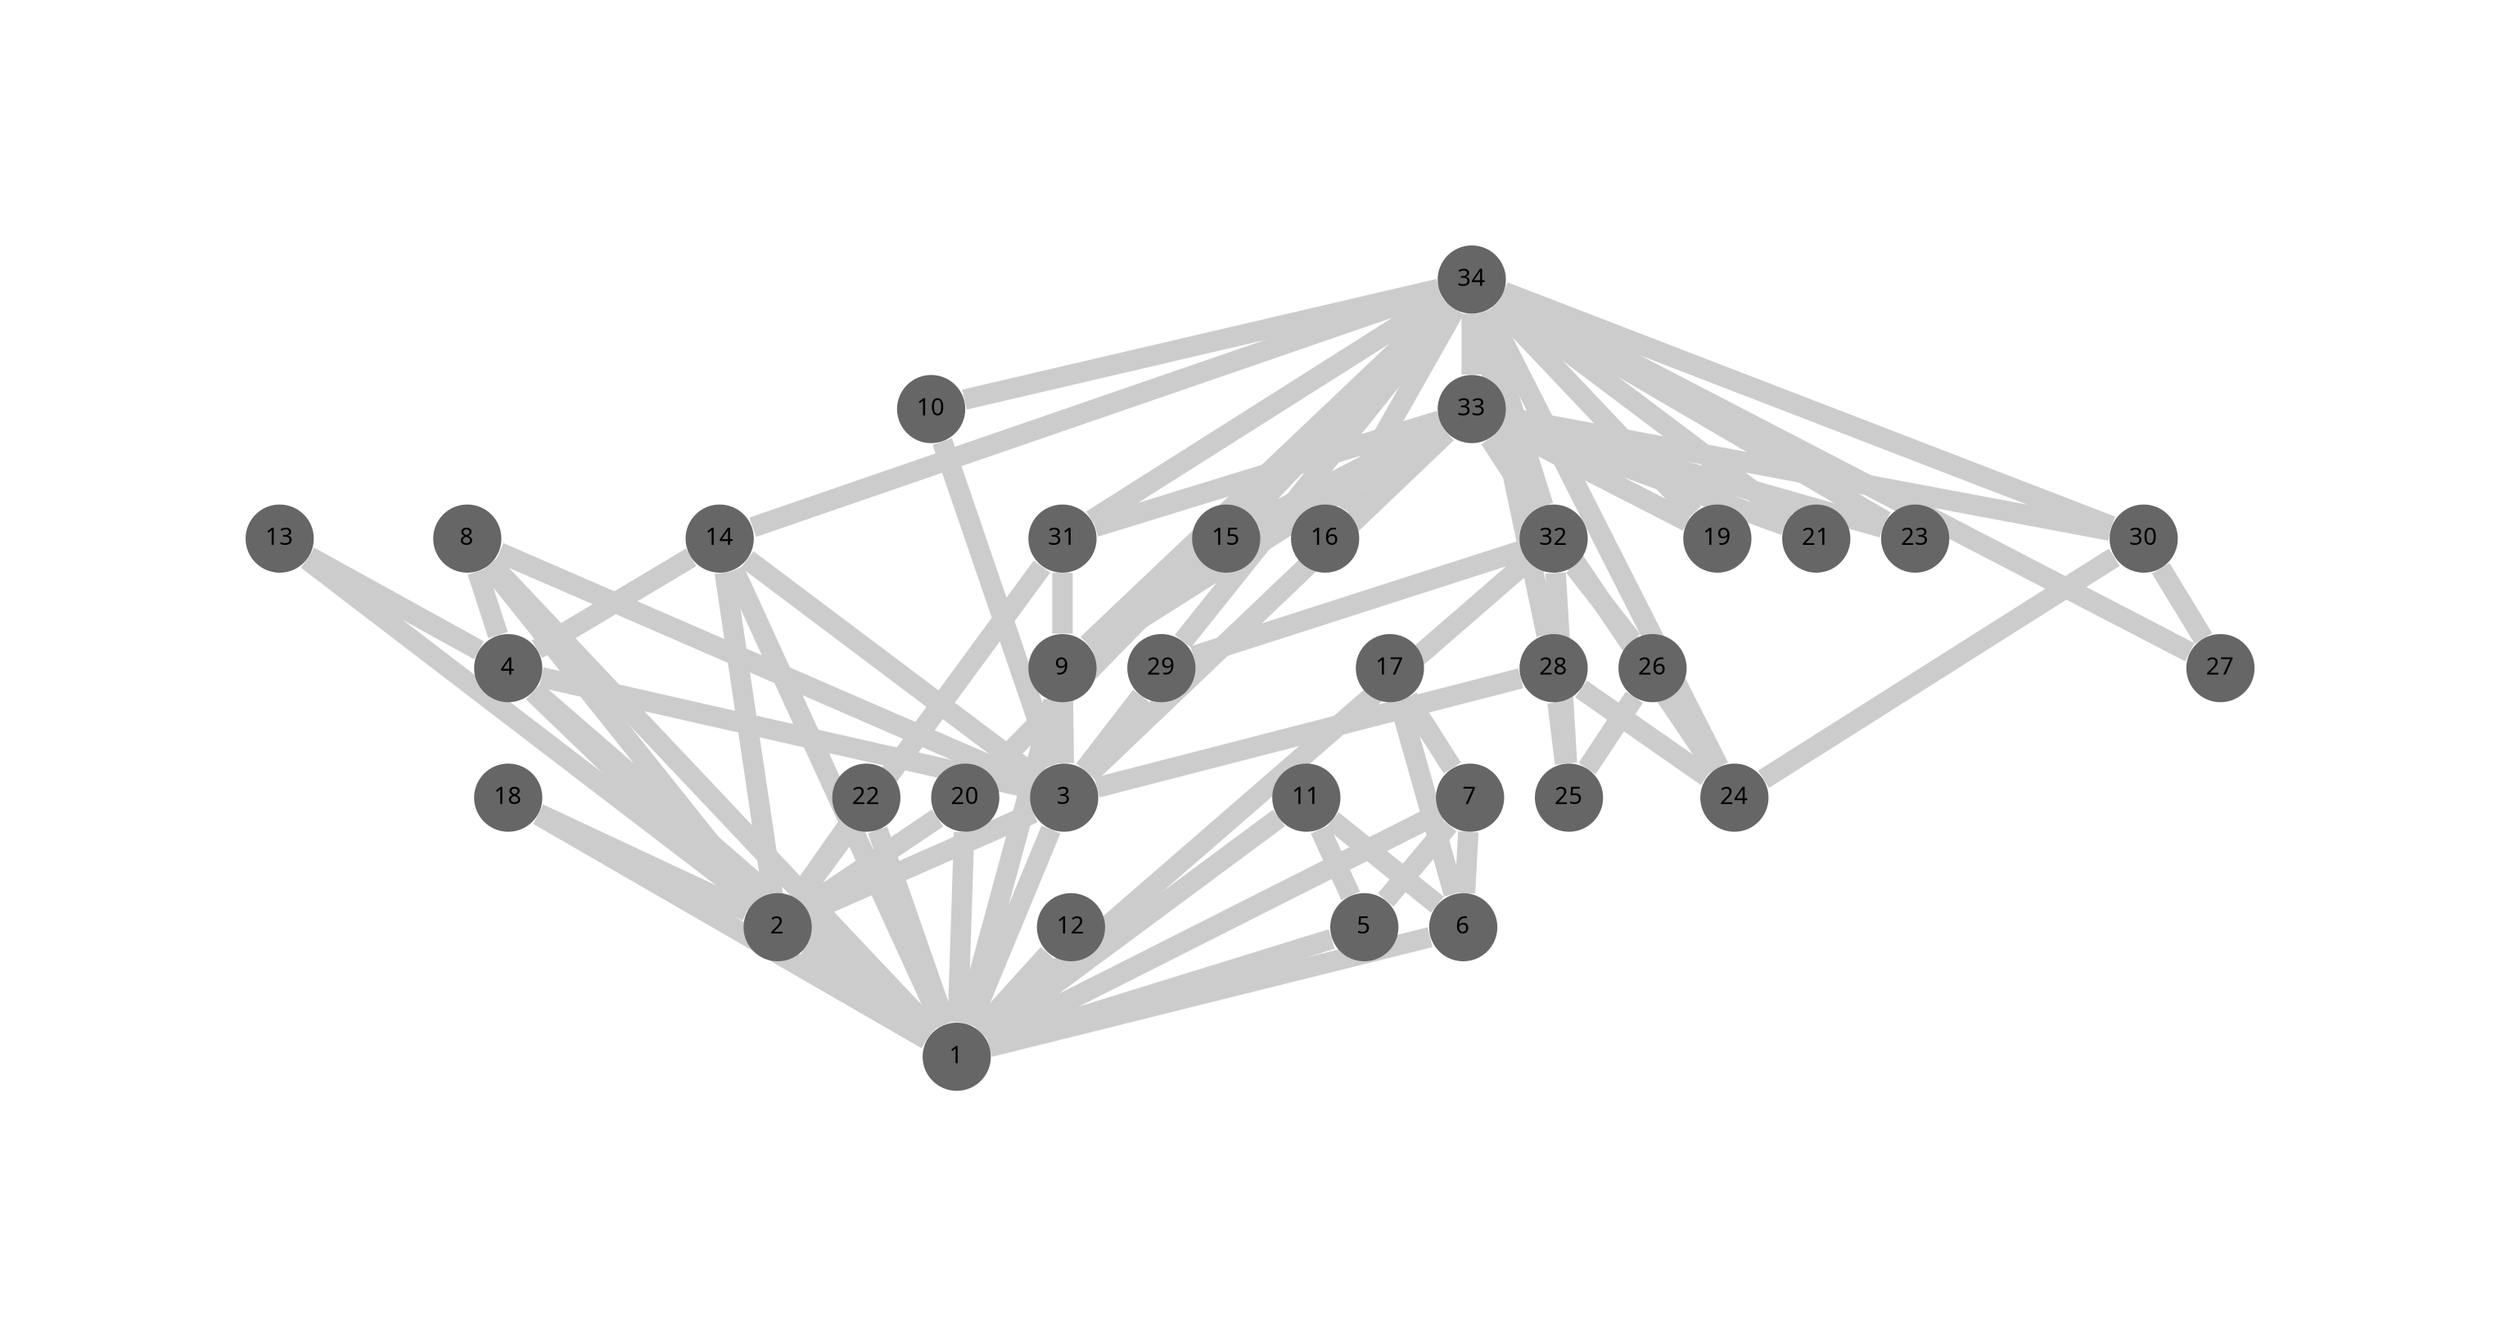 graph "karate.gml" {
bgcolor = "#FFFFFFFF"
splines = "false"
outputorder = "edgesfirst"
esep = "0"
pad = "2"
node [label = "",penwidth = "0.000000",height = "0.555556",width = "0.555556",tooltip = "",color = "#000000FF",fillcolor = "#666666FF",shape = "ellipse",style = "solid,filled",fontname = "Dialog.plain",fontsize = "14",fontcolor = "#000000FF",fixedsize = "true",labelloc = "c"]
edge [label = "",penwidth = "12.000000",tooltip = "",arrowhead = "none",arrowtail = "none",color = "#CCCCCCFF",fontname = "Dialog.plain",fontsize = "10",fontcolor = "#000000FF",style = "solid",dir = "both"]
"1§1546" [label = "1",pos = "88.695685,195.129447"]
"2§1547" [label = "2",pos = "125.110697,103.356832"]
"3§1548" [label = "3",pos = "-99.976543,26.530771"]
"4§1549" [label = "4",pos = "-74.243389,162.830980"]
"5§1550" [label = "5",pos = "288.064224,229.750702"]
"6§1551" [label = "6",pos = "375.879604,268.090341"]
"7§1552" [label = "7",pos = "344.459511,87.891820"]
"8§1553" [label = "8",pos = "-36.533736,272.796994"]
"9§1554" [label = "9",pos = "-4.299455,-66.147609"]
"10§1555" [label = "10",pos = "15.606366,-178.326848"]
"11§1556" [label = "11",pos = "250.091371,411.711338"]
"12§1557" [label = "12",pos = "49.200404,459.373556"]
"13§1558" [label = "13",pos = "-98.346864,364.309265"]
"14§1559" [label = "14",pos = "66.632032,-19.173829"]
"15§1560" [label = "15",pos = "-329.846790,-367.097069"]
"16§1561" [label = "16",pos = "-203.562018,-430.771116"]
"17§1562" [label = "17",pos = "542.942397,152.711095"]
"18§1563" [label = "18",pos = "219.044081,298.994726"]
"19§1564" [label = "19",pos = "-16.859633,-396.068114"]
"20§1565" [label = "20",pos = "-23.216502,34.549245"]
"21§1566" [label = "21",pos = "-347.075126,-273.158426"]
"22§1567" [label = "22",pos = "117.644626,348.617995"]
"23§1568" [label = "23",pos = "56.838231,-318.921203"]
"24§1569" [label = "24",pos = "-347.726658,-185.142424"]
"25§1570" [label = "25",pos = "-383.630705,144.857862"]
"26§1571" [label = "26",pos = "-448.489272,-20.280541"]
"27§1572" [label = "27",pos = "-106.108600,-454.259085"]
"28§1573" [label = "28",pos = "-292.250047,-44.419991"]
"29§1574" [label = "29",pos = "-319.423031,35.175338"]
"30§1575" [label = "30",pos = "-246.541786,-344.092037"]
"31§1576" [label = "31",pos = "109.621390,-158.992791"]
"32§1577" [label = "32",pos = "-188.454267,17.368182"]
"33§1578" [label = "33",pos = "-122.613196,-243.965359"]
"34§1579" [label = "34",pos = "-150.621396,-177.665833"]
"34§1579" -- "20§1565" 
"34§1579" -- "21§1566" 
"34§1579" -- "23§1568" 
"34§1579" -- "24§1569" 
"34§1579" -- "27§1572" 
"34§1579" -- "28§1573" 
"34§1579" -- "29§1574" 
"34§1579" -- "30§1575" 
"34§1579" -- "31§1576" 
"34§1579" -- "32§1577" 
"34§1579" -- "33§1578" 
"2§1547" -- "1§1546" 
"3§1548" -- "1§1546" 
"3§1548" -- "2§1547" 
"4§1549" -- "1§1546" 
"4§1549" -- "2§1547" 
"4§1549" -- "3§1548" 
"5§1550" -- "1§1546" 
"6§1551" -- "1§1546" 
"7§1552" -- "1§1546" 
"7§1552" -- "5§1550" 
"7§1552" -- "6§1551" 
"8§1553" -- "1§1546" 
"8§1553" -- "2§1547" 
"8§1553" -- "3§1548" 
"8§1553" -- "4§1549" 
"9§1554" -- "1§1546" 
"9§1554" -- "3§1548" 
"10§1555" -- "3§1548" 
"11§1556" -- "1§1546" 
"11§1556" -- "5§1550" 
"11§1556" -- "6§1551" 
"12§1557" -- "1§1546" 
"13§1558" -- "1§1546" 
"13§1558" -- "4§1549" 
"14§1559" -- "1§1546" 
"14§1559" -- "2§1547" 
"14§1559" -- "3§1548" 
"14§1559" -- "4§1549" 
"17§1562" -- "6§1551" 
"17§1562" -- "7§1552" 
"18§1563" -- "1§1546" 
"18§1563" -- "2§1547" 
"20§1565" -- "1§1546" 
"20§1565" -- "2§1547" 
"22§1567" -- "1§1546" 
"22§1567" -- "2§1547" 
"26§1571" -- "24§1569" 
"26§1571" -- "25§1570" 
"28§1573" -- "3§1548" 
"28§1573" -- "24§1569" 
"28§1573" -- "25§1570" 
"29§1574" -- "3§1548" 
"30§1575" -- "24§1569" 
"30§1575" -- "27§1572" 
"31§1576" -- "2§1547" 
"31§1576" -- "9§1554" 
"32§1577" -- "1§1546" 
"32§1577" -- "25§1570" 
"32§1577" -- "26§1571" 
"32§1577" -- "29§1574" 
"33§1578" -- "3§1548" 
"33§1578" -- "9§1554" 
"33§1578" -- "15§1560" 
"33§1578" -- "16§1561" 
"33§1578" -- "19§1564" 
"33§1578" -- "21§1566" 
"33§1578" -- "23§1568" 
"33§1578" -- "24§1569" 
"33§1578" -- "30§1575" 
"33§1578" -- "31§1576" 
"33§1578" -- "32§1577" 
"34§1579" -- "9§1554" 
"34§1579" -- "10§1555" 
"34§1579" -- "14§1559" 
"34§1579" -- "15§1560" 
"34§1579" -- "16§1561" 
"34§1579" -- "19§1564" 
}